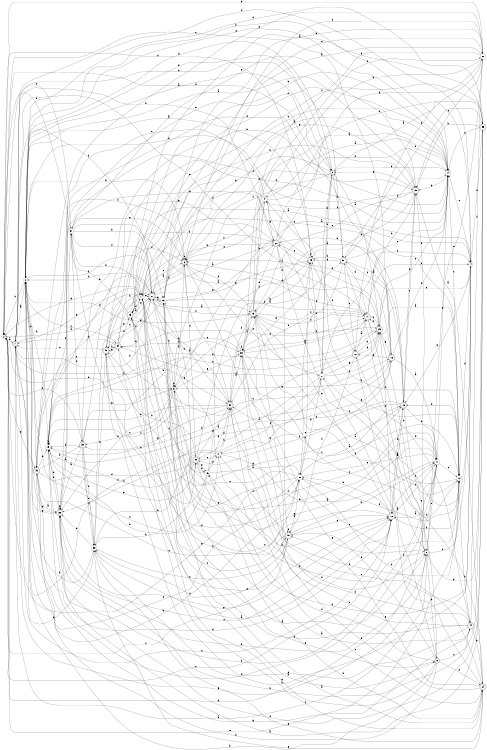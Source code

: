 digraph n39_9 {
__start0 [label="" shape="none"];

rankdir=LR;
size="8,5";

s0 [style="filled", color="black", fillcolor="white" shape="circle", label="0"];
s1 [style="rounded,filled", color="black", fillcolor="white" shape="doublecircle", label="1"];
s2 [style="filled", color="black", fillcolor="white" shape="circle", label="2"];
s3 [style="filled", color="black", fillcolor="white" shape="circle", label="3"];
s4 [style="filled", color="black", fillcolor="white" shape="circle", label="4"];
s5 [style="filled", color="black", fillcolor="white" shape="circle", label="5"];
s6 [style="rounded,filled", color="black", fillcolor="white" shape="doublecircle", label="6"];
s7 [style="filled", color="black", fillcolor="white" shape="circle", label="7"];
s8 [style="filled", color="black", fillcolor="white" shape="circle", label="8"];
s9 [style="rounded,filled", color="black", fillcolor="white" shape="doublecircle", label="9"];
s10 [style="rounded,filled", color="black", fillcolor="white" shape="doublecircle", label="10"];
s11 [style="rounded,filled", color="black", fillcolor="white" shape="doublecircle", label="11"];
s12 [style="filled", color="black", fillcolor="white" shape="circle", label="12"];
s13 [style="rounded,filled", color="black", fillcolor="white" shape="doublecircle", label="13"];
s14 [style="filled", color="black", fillcolor="white" shape="circle", label="14"];
s15 [style="filled", color="black", fillcolor="white" shape="circle", label="15"];
s16 [style="rounded,filled", color="black", fillcolor="white" shape="doublecircle", label="16"];
s17 [style="filled", color="black", fillcolor="white" shape="circle", label="17"];
s18 [style="rounded,filled", color="black", fillcolor="white" shape="doublecircle", label="18"];
s19 [style="rounded,filled", color="black", fillcolor="white" shape="doublecircle", label="19"];
s20 [style="rounded,filled", color="black", fillcolor="white" shape="doublecircle", label="20"];
s21 [style="rounded,filled", color="black", fillcolor="white" shape="doublecircle", label="21"];
s22 [style="filled", color="black", fillcolor="white" shape="circle", label="22"];
s23 [style="filled", color="black", fillcolor="white" shape="circle", label="23"];
s24 [style="rounded,filled", color="black", fillcolor="white" shape="doublecircle", label="24"];
s25 [style="rounded,filled", color="black", fillcolor="white" shape="doublecircle", label="25"];
s26 [style="filled", color="black", fillcolor="white" shape="circle", label="26"];
s27 [style="filled", color="black", fillcolor="white" shape="circle", label="27"];
s28 [style="filled", color="black", fillcolor="white" shape="circle", label="28"];
s29 [style="rounded,filled", color="black", fillcolor="white" shape="doublecircle", label="29"];
s30 [style="rounded,filled", color="black", fillcolor="white" shape="doublecircle", label="30"];
s31 [style="rounded,filled", color="black", fillcolor="white" shape="doublecircle", label="31"];
s32 [style="rounded,filled", color="black", fillcolor="white" shape="doublecircle", label="32"];
s33 [style="filled", color="black", fillcolor="white" shape="circle", label="33"];
s34 [style="rounded,filled", color="black", fillcolor="white" shape="doublecircle", label="34"];
s35 [style="rounded,filled", color="black", fillcolor="white" shape="doublecircle", label="35"];
s36 [style="rounded,filled", color="black", fillcolor="white" shape="doublecircle", label="36"];
s37 [style="filled", color="black", fillcolor="white" shape="circle", label="37"];
s38 [style="rounded,filled", color="black", fillcolor="white" shape="doublecircle", label="38"];
s39 [style="filled", color="black", fillcolor="white" shape="circle", label="39"];
s40 [style="rounded,filled", color="black", fillcolor="white" shape="doublecircle", label="40"];
s41 [style="filled", color="black", fillcolor="white" shape="circle", label="41"];
s42 [style="rounded,filled", color="black", fillcolor="white" shape="doublecircle", label="42"];
s43 [style="rounded,filled", color="black", fillcolor="white" shape="doublecircle", label="43"];
s44 [style="rounded,filled", color="black", fillcolor="white" shape="doublecircle", label="44"];
s45 [style="rounded,filled", color="black", fillcolor="white" shape="doublecircle", label="45"];
s46 [style="filled", color="black", fillcolor="white" shape="circle", label="46"];
s47 [style="filled", color="black", fillcolor="white" shape="circle", label="47"];
s0 -> s1 [label="a"];
s0 -> s38 [label="b"];
s0 -> s18 [label="c"];
s0 -> s17 [label="d"];
s0 -> s37 [label="e"];
s0 -> s16 [label="f"];
s0 -> s43 [label="g"];
s0 -> s5 [label="h"];
s1 -> s2 [label="a"];
s1 -> s31 [label="b"];
s1 -> s18 [label="c"];
s1 -> s4 [label="d"];
s1 -> s39 [label="e"];
s1 -> s23 [label="f"];
s1 -> s7 [label="g"];
s1 -> s32 [label="h"];
s2 -> s3 [label="a"];
s2 -> s14 [label="b"];
s2 -> s34 [label="c"];
s2 -> s43 [label="d"];
s2 -> s3 [label="e"];
s2 -> s21 [label="f"];
s2 -> s36 [label="g"];
s2 -> s0 [label="h"];
s3 -> s4 [label="a"];
s3 -> s27 [label="b"];
s3 -> s5 [label="c"];
s3 -> s2 [label="d"];
s3 -> s6 [label="e"];
s3 -> s28 [label="f"];
s3 -> s7 [label="g"];
s3 -> s31 [label="h"];
s4 -> s5 [label="a"];
s4 -> s30 [label="b"];
s4 -> s14 [label="c"];
s4 -> s32 [label="d"];
s4 -> s29 [label="e"];
s4 -> s35 [label="f"];
s4 -> s19 [label="g"];
s4 -> s39 [label="h"];
s5 -> s6 [label="a"];
s5 -> s5 [label="b"];
s5 -> s38 [label="c"];
s5 -> s11 [label="d"];
s5 -> s9 [label="e"];
s5 -> s36 [label="f"];
s5 -> s33 [label="g"];
s5 -> s18 [label="h"];
s6 -> s7 [label="a"];
s6 -> s6 [label="b"];
s6 -> s12 [label="c"];
s6 -> s30 [label="d"];
s6 -> s27 [label="e"];
s6 -> s21 [label="f"];
s6 -> s25 [label="g"];
s6 -> s2 [label="h"];
s7 -> s8 [label="a"];
s7 -> s43 [label="b"];
s7 -> s6 [label="c"];
s7 -> s0 [label="d"];
s7 -> s21 [label="e"];
s7 -> s13 [label="f"];
s7 -> s0 [label="g"];
s7 -> s9 [label="h"];
s8 -> s1 [label="a"];
s8 -> s9 [label="b"];
s8 -> s12 [label="c"];
s8 -> s29 [label="d"];
s8 -> s17 [label="e"];
s8 -> s31 [label="f"];
s8 -> s1 [label="g"];
s8 -> s5 [label="h"];
s9 -> s10 [label="a"];
s9 -> s2 [label="b"];
s9 -> s44 [label="c"];
s9 -> s24 [label="d"];
s9 -> s40 [label="e"];
s9 -> s46 [label="f"];
s9 -> s45 [label="g"];
s9 -> s43 [label="h"];
s10 -> s11 [label="a"];
s10 -> s15 [label="b"];
s10 -> s34 [label="c"];
s10 -> s44 [label="d"];
s10 -> s26 [label="e"];
s10 -> s40 [label="f"];
s10 -> s29 [label="g"];
s10 -> s29 [label="h"];
s11 -> s12 [label="a"];
s11 -> s29 [label="b"];
s11 -> s4 [label="c"];
s11 -> s25 [label="d"];
s11 -> s1 [label="e"];
s11 -> s13 [label="f"];
s11 -> s33 [label="g"];
s11 -> s24 [label="h"];
s12 -> s13 [label="a"];
s12 -> s44 [label="b"];
s12 -> s45 [label="c"];
s12 -> s4 [label="d"];
s12 -> s0 [label="e"];
s12 -> s13 [label="f"];
s12 -> s47 [label="g"];
s12 -> s19 [label="h"];
s13 -> s14 [label="a"];
s13 -> s47 [label="b"];
s13 -> s11 [label="c"];
s13 -> s6 [label="d"];
s13 -> s22 [label="e"];
s13 -> s32 [label="f"];
s13 -> s2 [label="g"];
s13 -> s29 [label="h"];
s14 -> s7 [label="a"];
s14 -> s3 [label="b"];
s14 -> s12 [label="c"];
s14 -> s15 [label="d"];
s14 -> s2 [label="e"];
s14 -> s42 [label="f"];
s14 -> s25 [label="g"];
s14 -> s45 [label="h"];
s15 -> s16 [label="a"];
s15 -> s15 [label="b"];
s15 -> s29 [label="c"];
s15 -> s36 [label="d"];
s15 -> s30 [label="e"];
s15 -> s6 [label="f"];
s15 -> s5 [label="g"];
s15 -> s2 [label="h"];
s16 -> s17 [label="a"];
s16 -> s20 [label="b"];
s16 -> s0 [label="c"];
s16 -> s36 [label="d"];
s16 -> s10 [label="e"];
s16 -> s31 [label="f"];
s16 -> s5 [label="g"];
s16 -> s14 [label="h"];
s17 -> s18 [label="a"];
s17 -> s15 [label="b"];
s17 -> s12 [label="c"];
s17 -> s15 [label="d"];
s17 -> s23 [label="e"];
s17 -> s7 [label="f"];
s17 -> s14 [label="g"];
s17 -> s18 [label="h"];
s18 -> s19 [label="a"];
s18 -> s28 [label="b"];
s18 -> s7 [label="c"];
s18 -> s17 [label="d"];
s18 -> s13 [label="e"];
s18 -> s12 [label="f"];
s18 -> s36 [label="g"];
s18 -> s19 [label="h"];
s19 -> s13 [label="a"];
s19 -> s20 [label="b"];
s19 -> s25 [label="c"];
s19 -> s32 [label="d"];
s19 -> s9 [label="e"];
s19 -> s30 [label="f"];
s19 -> s0 [label="g"];
s19 -> s17 [label="h"];
s20 -> s21 [label="a"];
s20 -> s1 [label="b"];
s20 -> s8 [label="c"];
s20 -> s33 [label="d"];
s20 -> s35 [label="e"];
s20 -> s40 [label="f"];
s20 -> s22 [label="g"];
s20 -> s7 [label="h"];
s21 -> s13 [label="a"];
s21 -> s22 [label="b"];
s21 -> s42 [label="c"];
s21 -> s2 [label="d"];
s21 -> s17 [label="e"];
s21 -> s23 [label="f"];
s21 -> s20 [label="g"];
s21 -> s15 [label="h"];
s22 -> s23 [label="a"];
s22 -> s47 [label="b"];
s22 -> s25 [label="c"];
s22 -> s33 [label="d"];
s22 -> s8 [label="e"];
s22 -> s6 [label="f"];
s22 -> s0 [label="g"];
s22 -> s10 [label="h"];
s23 -> s24 [label="a"];
s23 -> s11 [label="b"];
s23 -> s22 [label="c"];
s23 -> s42 [label="d"];
s23 -> s21 [label="e"];
s23 -> s35 [label="f"];
s23 -> s26 [label="g"];
s23 -> s5 [label="h"];
s24 -> s25 [label="a"];
s24 -> s46 [label="b"];
s24 -> s45 [label="c"];
s24 -> s27 [label="d"];
s24 -> s40 [label="e"];
s24 -> s33 [label="f"];
s24 -> s39 [label="g"];
s24 -> s28 [label="h"];
s25 -> s2 [label="a"];
s25 -> s26 [label="b"];
s25 -> s13 [label="c"];
s25 -> s19 [label="d"];
s25 -> s8 [label="e"];
s25 -> s47 [label="f"];
s25 -> s3 [label="g"];
s25 -> s45 [label="h"];
s26 -> s2 [label="a"];
s26 -> s2 [label="b"];
s26 -> s20 [label="c"];
s26 -> s0 [label="d"];
s26 -> s26 [label="e"];
s26 -> s27 [label="f"];
s26 -> s33 [label="g"];
s26 -> s37 [label="h"];
s27 -> s4 [label="a"];
s27 -> s28 [label="b"];
s27 -> s29 [label="c"];
s27 -> s30 [label="d"];
s27 -> s41 [label="e"];
s27 -> s4 [label="f"];
s27 -> s29 [label="g"];
s27 -> s3 [label="h"];
s28 -> s19 [label="a"];
s28 -> s26 [label="b"];
s28 -> s23 [label="c"];
s28 -> s12 [label="d"];
s28 -> s17 [label="e"];
s28 -> s2 [label="f"];
s28 -> s7 [label="g"];
s28 -> s2 [label="h"];
s29 -> s3 [label="a"];
s29 -> s11 [label="b"];
s29 -> s14 [label="c"];
s29 -> s6 [label="d"];
s29 -> s15 [label="e"];
s29 -> s6 [label="f"];
s29 -> s16 [label="g"];
s29 -> s18 [label="h"];
s30 -> s31 [label="a"];
s30 -> s42 [label="b"];
s30 -> s41 [label="c"];
s30 -> s2 [label="d"];
s30 -> s46 [label="e"];
s30 -> s46 [label="f"];
s30 -> s32 [label="g"];
s30 -> s15 [label="h"];
s31 -> s19 [label="a"];
s31 -> s11 [label="b"];
s31 -> s10 [label="c"];
s31 -> s32 [label="d"];
s31 -> s14 [label="e"];
s31 -> s14 [label="f"];
s31 -> s26 [label="g"];
s31 -> s26 [label="h"];
s32 -> s21 [label="a"];
s32 -> s15 [label="b"];
s32 -> s24 [label="c"];
s32 -> s33 [label="d"];
s32 -> s6 [label="e"];
s32 -> s15 [label="f"];
s32 -> s38 [label="g"];
s32 -> s26 [label="h"];
s33 -> s13 [label="a"];
s33 -> s1 [label="b"];
s33 -> s12 [label="c"];
s33 -> s34 [label="d"];
s33 -> s12 [label="e"];
s33 -> s33 [label="f"];
s33 -> s8 [label="g"];
s33 -> s11 [label="h"];
s34 -> s35 [label="a"];
s34 -> s21 [label="b"];
s34 -> s16 [label="c"];
s34 -> s6 [label="d"];
s34 -> s43 [label="e"];
s34 -> s1 [label="f"];
s34 -> s42 [label="g"];
s34 -> s45 [label="h"];
s35 -> s36 [label="a"];
s35 -> s25 [label="b"];
s35 -> s14 [label="c"];
s35 -> s2 [label="d"];
s35 -> s31 [label="e"];
s35 -> s36 [label="f"];
s35 -> s8 [label="g"];
s35 -> s36 [label="h"];
s36 -> s37 [label="a"];
s36 -> s15 [label="b"];
s36 -> s18 [label="c"];
s36 -> s14 [label="d"];
s36 -> s3 [label="e"];
s36 -> s8 [label="f"];
s36 -> s2 [label="g"];
s36 -> s36 [label="h"];
s37 -> s11 [label="a"];
s37 -> s21 [label="b"];
s37 -> s0 [label="c"];
s37 -> s38 [label="d"];
s37 -> s6 [label="e"];
s37 -> s21 [label="f"];
s37 -> s25 [label="g"];
s37 -> s7 [label="h"];
s38 -> s36 [label="a"];
s38 -> s33 [label="b"];
s38 -> s39 [label="c"];
s38 -> s39 [label="d"];
s38 -> s39 [label="e"];
s38 -> s15 [label="f"];
s38 -> s20 [label="g"];
s38 -> s25 [label="h"];
s39 -> s18 [label="a"];
s39 -> s30 [label="b"];
s39 -> s40 [label="c"];
s39 -> s36 [label="d"];
s39 -> s24 [label="e"];
s39 -> s2 [label="f"];
s39 -> s21 [label="g"];
s39 -> s42 [label="h"];
s40 -> s28 [label="a"];
s40 -> s17 [label="b"];
s40 -> s0 [label="c"];
s40 -> s39 [label="d"];
s40 -> s40 [label="e"];
s40 -> s41 [label="f"];
s40 -> s18 [label="g"];
s40 -> s7 [label="h"];
s41 -> s17 [label="a"];
s41 -> s39 [label="b"];
s41 -> s27 [label="c"];
s41 -> s1 [label="d"];
s41 -> s16 [label="e"];
s41 -> s8 [label="f"];
s41 -> s21 [label="g"];
s41 -> s32 [label="h"];
s42 -> s4 [label="a"];
s42 -> s21 [label="b"];
s42 -> s1 [label="c"];
s42 -> s28 [label="d"];
s42 -> s18 [label="e"];
s42 -> s20 [label="f"];
s42 -> s19 [label="g"];
s42 -> s34 [label="h"];
s43 -> s36 [label="a"];
s43 -> s15 [label="b"];
s43 -> s28 [label="c"];
s43 -> s18 [label="d"];
s43 -> s22 [label="e"];
s43 -> s41 [label="f"];
s43 -> s44 [label="g"];
s43 -> s38 [label="h"];
s44 -> s5 [label="a"];
s44 -> s33 [label="b"];
s44 -> s34 [label="c"];
s44 -> s42 [label="d"];
s44 -> s13 [label="e"];
s44 -> s22 [label="f"];
s44 -> s24 [label="g"];
s44 -> s32 [label="h"];
s45 -> s7 [label="a"];
s45 -> s32 [label="b"];
s45 -> s40 [label="c"];
s45 -> s7 [label="d"];
s45 -> s37 [label="e"];
s45 -> s14 [label="f"];
s45 -> s21 [label="g"];
s45 -> s14 [label="h"];
s46 -> s28 [label="a"];
s46 -> s23 [label="b"];
s46 -> s45 [label="c"];
s46 -> s41 [label="d"];
s46 -> s15 [label="e"];
s46 -> s26 [label="f"];
s46 -> s32 [label="g"];
s46 -> s37 [label="h"];
s47 -> s14 [label="a"];
s47 -> s14 [label="b"];
s47 -> s43 [label="c"];
s47 -> s23 [label="d"];
s47 -> s6 [label="e"];
s47 -> s6 [label="f"];
s47 -> s20 [label="g"];
s47 -> s12 [label="h"];

}